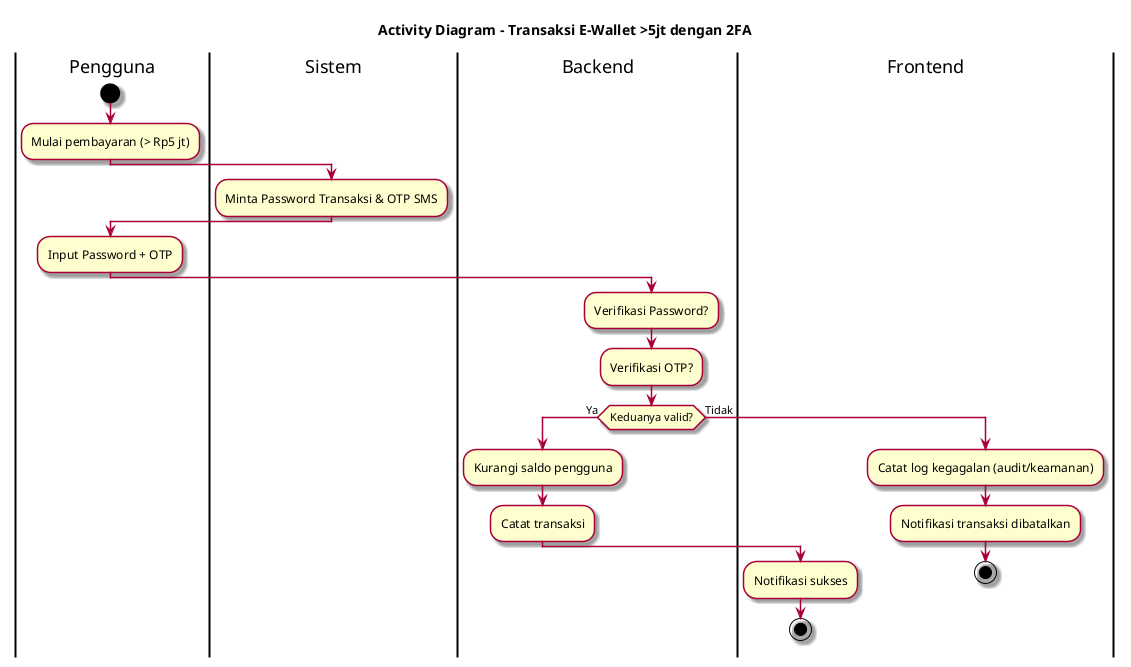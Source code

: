 @startuml
title Activity Diagram - Transaksi E-Wallet >5jt dengan 2FA
skin rose
|Pengguna|
start
:Mulai pembayaran (> Rp5 jt);

|Sistem|
:Minta Password Transaksi & OTP SMS;

|Pengguna|
:Input Password + OTP;

|Backend|
:Verifikasi Password?;
:Verifikasi OTP?;
if (Keduanya valid?) then (Ya)
  :Kurangi saldo pengguna;
  :Catat transaksi;
  |Frontend|
  :Notifikasi sukses;
  stop
else (Tidak)
  :Catat log kegagalan (audit/keamanan);
  |Frontend|
  :Notifikasi transaksi dibatalkan;
  stop
endif
@enduml
